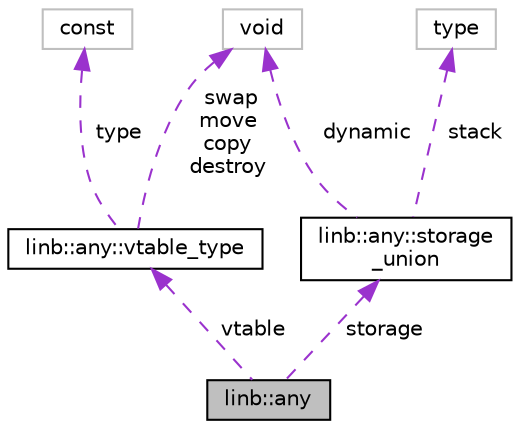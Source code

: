 digraph "linb::any"
{
 // LATEX_PDF_SIZE
  edge [fontname="Helvetica",fontsize="10",labelfontname="Helvetica",labelfontsize="10"];
  node [fontname="Helvetica",fontsize="10",shape=record];
  Node1 [label="linb::any",height=0.2,width=0.4,color="black", fillcolor="grey75", style="filled", fontcolor="black",tooltip=" "];
  Node2 -> Node1 [dir="back",color="darkorchid3",fontsize="10",style="dashed",label=" vtable" ];
  Node2 [label="linb::any::vtable_type",height=0.2,width=0.4,color="black", fillcolor="white", style="filled",URL="$structlinb_1_1any_1_1vtable__type.html",tooltip="Base VTable specification."];
  Node3 -> Node2 [dir="back",color="darkorchid3",fontsize="10",style="dashed",label=" swap\nmove\ncopy\ndestroy" ];
  Node3 [label="void",height=0.2,width=0.4,color="grey75", fillcolor="white", style="filled",tooltip=" "];
  Node4 -> Node2 [dir="back",color="darkorchid3",fontsize="10",style="dashed",label=" type" ];
  Node4 [label="const",height=0.2,width=0.4,color="grey75", fillcolor="white", style="filled",tooltip=" "];
  Node5 -> Node1 [dir="back",color="darkorchid3",fontsize="10",style="dashed",label=" storage" ];
  Node5 [label="linb::any::storage\l_union",height=0.2,width=0.4,color="black", fillcolor="white", style="filled",URL="$unionlinb_1_1any_1_1storage__union.html",tooltip=" "];
  Node3 -> Node5 [dir="back",color="darkorchid3",fontsize="10",style="dashed",label=" dynamic" ];
  Node6 -> Node5 [dir="back",color="darkorchid3",fontsize="10",style="dashed",label=" stack" ];
  Node6 [label="type",height=0.2,width=0.4,color="grey75", fillcolor="white", style="filled",tooltip=" "];
}
